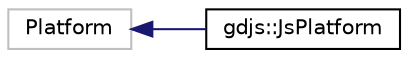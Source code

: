 digraph "Graphical Class Hierarchy"
{
  edge [fontname="Helvetica",fontsize="10",labelfontname="Helvetica",labelfontsize="10"];
  node [fontname="Helvetica",fontsize="10",shape=record];
  rankdir="LR";
  Node1 [label="Platform",height=0.2,width=0.4,color="grey75", fillcolor="white", style="filled"];
  Node1 -> Node2 [dir="back",color="midnightblue",fontsize="10",style="solid",fontname="Helvetica"];
  Node2 [label="gdjs::JsPlatform",height=0.2,width=0.4,color="black", fillcolor="white", style="filled",URL="$d2/d3d/classgdjs_1_1_js_platform.html",tooltip="GDevelop Javascript Platform. "];
}
